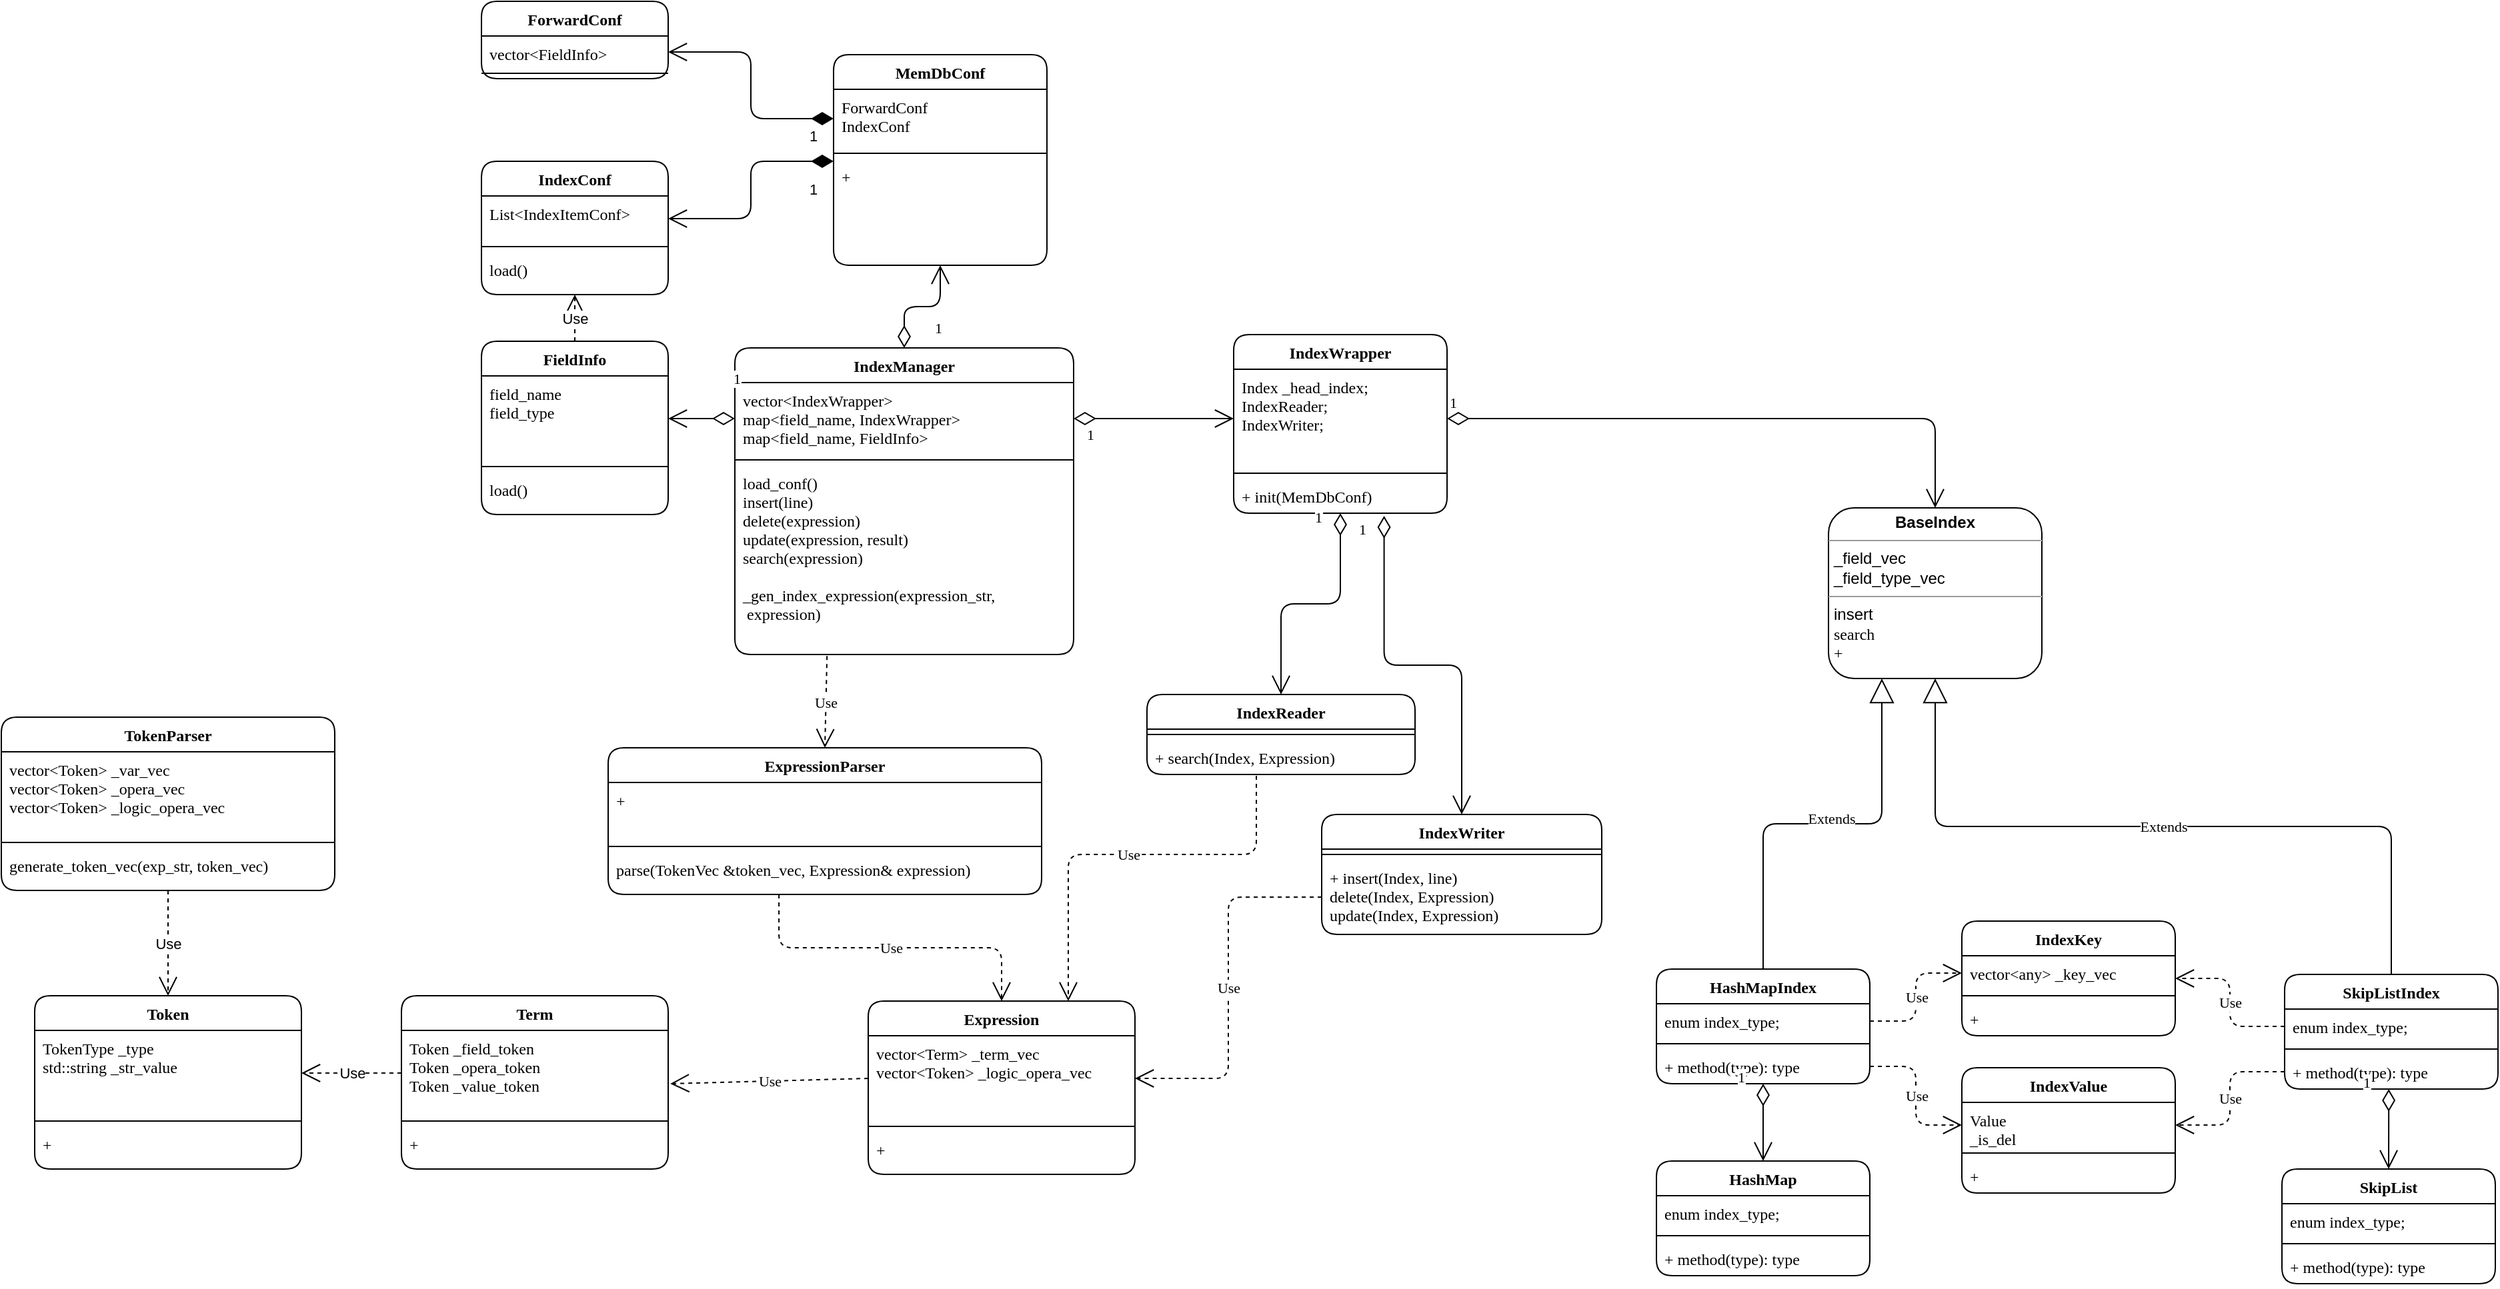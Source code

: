 <mxfile version="20.8.23" type="github">
  <diagram name="Page-1" id="c4acf3e9-155e-7222-9cf6-157b1a14988f">
    <mxGraphModel dx="2724" dy="2188" grid="1" gridSize="10" guides="1" tooltips="1" connect="1" arrows="1" fold="1" page="1" pageScale="1" pageWidth="850" pageHeight="1100" background="none" math="0" shadow="0">
      <root>
        <mxCell id="0" />
        <mxCell id="1" parent="0" />
        <mxCell id="qrAak1ryVlNVm7ZH4c8O-1" value="IndexManager" style="swimlane;fontStyle=1;align=center;verticalAlign=top;childLayout=stackLayout;horizontal=1;startSize=26;horizontalStack=0;resizeParent=1;resizeParentMax=0;resizeLast=0;collapsible=1;marginBottom=0;fontFamily=Comic Sans MS;rounded=1;" parent="1" vertex="1">
          <mxGeometry x="100" y="250" width="254" height="230" as="geometry" />
        </mxCell>
        <mxCell id="qrAak1ryVlNVm7ZH4c8O-2" value="vector&lt;IndexWrapper&gt;&#xa;map&lt;field_name, IndexWrapper&gt;&#xa;map&lt;field_name, FieldInfo&gt;" style="text;strokeColor=none;fillColor=none;align=left;verticalAlign=top;spacingLeft=4;spacingRight=4;overflow=hidden;rotatable=0;points=[[0,0.5],[1,0.5]];portConstraint=eastwest;fontFamily=Comic Sans MS;rounded=1;" parent="qrAak1ryVlNVm7ZH4c8O-1" vertex="1">
          <mxGeometry y="26" width="254" height="54" as="geometry" />
        </mxCell>
        <mxCell id="qrAak1ryVlNVm7ZH4c8O-3" value="" style="line;strokeWidth=1;fillColor=none;align=left;verticalAlign=middle;spacingTop=-1;spacingLeft=3;spacingRight=3;rotatable=0;labelPosition=right;points=[];portConstraint=eastwest;strokeColor=inherit;fontFamily=Comic Sans MS;rounded=1;" parent="qrAak1ryVlNVm7ZH4c8O-1" vertex="1">
          <mxGeometry y="80" width="254" height="8" as="geometry" />
        </mxCell>
        <mxCell id="qrAak1ryVlNVm7ZH4c8O-4" value="load_conf()&#xa;insert(line)&#xa;delete(expression)&#xa;update(expression, result)&#xa;search(expression)&#xa;&#xa;_gen_index_expression(expression_str, &#xa; expression)" style="text;strokeColor=none;fillColor=none;align=left;verticalAlign=top;spacingLeft=4;spacingRight=4;overflow=hidden;rotatable=0;points=[[0,0.5],[1,0.5]];portConstraint=eastwest;fontFamily=Comic Sans MS;rounded=1;" parent="qrAak1ryVlNVm7ZH4c8O-1" vertex="1">
          <mxGeometry y="88" width="254" height="142" as="geometry" />
        </mxCell>
        <mxCell id="qrAak1ryVlNVm7ZH4c8O-6" value="IndexWrapper" style="swimlane;fontStyle=1;align=center;verticalAlign=top;childLayout=stackLayout;horizontal=1;startSize=26;horizontalStack=0;resizeParent=1;resizeParentMax=0;resizeLast=0;collapsible=1;marginBottom=0;fontFamily=Comic Sans MS;rounded=1;" parent="1" vertex="1">
          <mxGeometry x="474" y="240" width="160" height="134" as="geometry">
            <mxRectangle x="470" y="120" width="70" height="30" as="alternateBounds" />
          </mxGeometry>
        </mxCell>
        <mxCell id="qrAak1ryVlNVm7ZH4c8O-7" value="Index _head_index;&#xa;IndexReader;&#xa;IndexWriter;" style="text;strokeColor=none;fillColor=none;align=left;verticalAlign=top;spacingLeft=4;spacingRight=4;overflow=hidden;rotatable=0;points=[[0,0.5],[1,0.5]];portConstraint=eastwest;fontFamily=Comic Sans MS;rounded=1;" parent="qrAak1ryVlNVm7ZH4c8O-6" vertex="1">
          <mxGeometry y="26" width="160" height="74" as="geometry" />
        </mxCell>
        <mxCell id="qrAak1ryVlNVm7ZH4c8O-8" value="" style="line;strokeWidth=1;fillColor=none;align=left;verticalAlign=middle;spacingTop=-1;spacingLeft=3;spacingRight=3;rotatable=0;labelPosition=right;points=[];portConstraint=eastwest;strokeColor=inherit;fontFamily=Comic Sans MS;rounded=1;" parent="qrAak1ryVlNVm7ZH4c8O-6" vertex="1">
          <mxGeometry y="100" width="160" height="8" as="geometry" />
        </mxCell>
        <mxCell id="qrAak1ryVlNVm7ZH4c8O-9" value="+ init(MemDbConf)" style="text;strokeColor=none;fillColor=none;align=left;verticalAlign=top;spacingLeft=4;spacingRight=4;overflow=hidden;rotatable=0;points=[[0,0.5],[1,0.5]];portConstraint=eastwest;fontFamily=Comic Sans MS;rounded=1;" parent="qrAak1ryVlNVm7ZH4c8O-6" vertex="1">
          <mxGeometry y="108" width="160" height="26" as="geometry" />
        </mxCell>
        <mxCell id="qrAak1ryVlNVm7ZH4c8O-10" value="1" style="endArrow=open;html=1;endSize=12;startArrow=diamondThin;startSize=14;startFill=0;edgeStyle=elbowEdgeStyle;align=left;verticalAlign=bottom;rounded=1;fontFamily=Comic Sans MS;exitX=0.5;exitY=0;exitDx=0;exitDy=0;elbow=vertical;" parent="1" source="qrAak1ryVlNVm7ZH4c8O-1" target="7CuqwactgT-sFkg9bI5Z-4" edge="1">
          <mxGeometry x="-0.867" y="-21" relative="1" as="geometry">
            <mxPoint x="260" y="230" as="sourcePoint" />
            <mxPoint x="240" y="191" as="targetPoint" />
            <mxPoint as="offset" />
          </mxGeometry>
        </mxCell>
        <mxCell id="qrAak1ryVlNVm7ZH4c8O-14" value="HashMapIndex" style="swimlane;fontStyle=1;align=center;verticalAlign=top;childLayout=stackLayout;horizontal=1;startSize=26;horizontalStack=0;resizeParent=1;resizeParentMax=0;resizeLast=0;collapsible=1;marginBottom=0;fontFamily=Comic Sans MS;rounded=1;" parent="1" vertex="1">
          <mxGeometry x="791" y="716" width="160" height="86" as="geometry" />
        </mxCell>
        <mxCell id="qrAak1ryVlNVm7ZH4c8O-15" value="enum index_type;" style="text;strokeColor=none;fillColor=none;align=left;verticalAlign=top;spacingLeft=4;spacingRight=4;overflow=hidden;rotatable=0;points=[[0,0.5],[1,0.5]];portConstraint=eastwest;fontFamily=Comic Sans MS;rounded=1;" parent="qrAak1ryVlNVm7ZH4c8O-14" vertex="1">
          <mxGeometry y="26" width="160" height="26" as="geometry" />
        </mxCell>
        <mxCell id="qrAak1ryVlNVm7ZH4c8O-16" value="" style="line;strokeWidth=1;fillColor=none;align=left;verticalAlign=middle;spacingTop=-1;spacingLeft=3;spacingRight=3;rotatable=0;labelPosition=right;points=[];portConstraint=eastwest;strokeColor=inherit;fontFamily=Comic Sans MS;rounded=1;" parent="qrAak1ryVlNVm7ZH4c8O-14" vertex="1">
          <mxGeometry y="52" width="160" height="8" as="geometry" />
        </mxCell>
        <mxCell id="qrAak1ryVlNVm7ZH4c8O-17" value="+ method(type): type" style="text;strokeColor=none;fillColor=none;align=left;verticalAlign=top;spacingLeft=4;spacingRight=4;overflow=hidden;rotatable=0;points=[[0,0.5],[1,0.5]];portConstraint=eastwest;fontFamily=Comic Sans MS;rounded=1;" parent="qrAak1ryVlNVm7ZH4c8O-14" vertex="1">
          <mxGeometry y="60" width="160" height="26" as="geometry" />
        </mxCell>
        <mxCell id="qrAak1ryVlNVm7ZH4c8O-18" value="SkipListIndex" style="swimlane;fontStyle=1;align=center;verticalAlign=top;childLayout=stackLayout;horizontal=1;startSize=26;horizontalStack=0;resizeParent=1;resizeParentMax=0;resizeLast=0;collapsible=1;marginBottom=0;fontFamily=Comic Sans MS;rounded=1;" parent="1" vertex="1">
          <mxGeometry x="1262" y="720" width="160" height="86" as="geometry" />
        </mxCell>
        <mxCell id="qrAak1ryVlNVm7ZH4c8O-19" value="enum index_type;" style="text;strokeColor=none;fillColor=none;align=left;verticalAlign=top;spacingLeft=4;spacingRight=4;overflow=hidden;rotatable=0;points=[[0,0.5],[1,0.5]];portConstraint=eastwest;fontFamily=Comic Sans MS;rounded=1;" parent="qrAak1ryVlNVm7ZH4c8O-18" vertex="1">
          <mxGeometry y="26" width="160" height="26" as="geometry" />
        </mxCell>
        <mxCell id="qrAak1ryVlNVm7ZH4c8O-20" value="" style="line;strokeWidth=1;fillColor=none;align=left;verticalAlign=middle;spacingTop=-1;spacingLeft=3;spacingRight=3;rotatable=0;labelPosition=right;points=[];portConstraint=eastwest;strokeColor=inherit;fontFamily=Comic Sans MS;rounded=1;" parent="qrAak1ryVlNVm7ZH4c8O-18" vertex="1">
          <mxGeometry y="52" width="160" height="8" as="geometry" />
        </mxCell>
        <mxCell id="qrAak1ryVlNVm7ZH4c8O-21" value="+ method(type): type" style="text;strokeColor=none;fillColor=none;align=left;verticalAlign=top;spacingLeft=4;spacingRight=4;overflow=hidden;rotatable=0;points=[[0,0.5],[1,0.5]];portConstraint=eastwest;fontFamily=Comic Sans MS;rounded=1;" parent="qrAak1ryVlNVm7ZH4c8O-18" vertex="1">
          <mxGeometry y="60" width="160" height="26" as="geometry" />
        </mxCell>
        <mxCell id="qrAak1ryVlNVm7ZH4c8O-22" value="Extends" style="endArrow=block;endSize=16;endFill=0;html=1;rounded=1;fontFamily=Comic Sans MS;exitX=0.5;exitY=0;exitDx=0;exitDy=0;strokeColor=default;entryX=0.25;entryY=1;entryDx=0;entryDy=0;edgeStyle=elbowEdgeStyle;elbow=vertical;" parent="1" source="qrAak1ryVlNVm7ZH4c8O-14" target="qrAak1ryVlNVm7ZH4c8O-30" edge="1">
          <mxGeometry x="0.04" y="4" width="160" relative="1" as="geometry">
            <mxPoint x="881" y="714" as="sourcePoint" />
            <mxPoint x="913.54" y="608" as="targetPoint" />
            <mxPoint as="offset" />
          </mxGeometry>
        </mxCell>
        <mxCell id="qrAak1ryVlNVm7ZH4c8O-23" value="Extends" style="endArrow=block;endSize=16;endFill=0;html=1;rounded=1;fontFamily=Comic Sans MS;exitX=0.5;exitY=0;exitDx=0;exitDy=0;edgeStyle=elbowEdgeStyle;elbow=vertical;" parent="1" source="qrAak1ryVlNVm7ZH4c8O-18" target="qrAak1ryVlNVm7ZH4c8O-30" edge="1">
          <mxGeometry width="160" relative="1" as="geometry">
            <mxPoint x="781" y="724" as="sourcePoint" />
            <mxPoint x="951" y="624" as="targetPoint" />
          </mxGeometry>
        </mxCell>
        <mxCell id="qrAak1ryVlNVm7ZH4c8O-30" value="&lt;p style=&quot;margin:0px;margin-top:4px;text-align:center;&quot;&gt;&lt;b&gt;BaseIndex&lt;/b&gt;&lt;/p&gt;&lt;hr size=&quot;1&quot;&gt;&lt;p style=&quot;margin:0px;margin-left:4px;&quot;&gt;_field_vec&lt;/p&gt;&lt;p style=&quot;margin:0px;margin-left:4px;&quot;&gt;_field_type_vec&lt;/p&gt;&lt;hr size=&quot;1&quot;&gt;&lt;p style=&quot;margin:0px;margin-left:4px;&quot;&gt;insert&lt;br style=&quot;border-color: var(--border-color); padding: 0px; margin: 0px; font-family: &amp;quot;Comic Sans MS&amp;quot;;&quot;&gt;&lt;font face=&quot;Comic Sans MS&quot;&gt;search&lt;/font&gt;&lt;/p&gt;&lt;p style=&quot;margin:0px;margin-left:4px;&quot;&gt;&lt;font face=&quot;Comic Sans MS&quot;&gt;+&lt;/font&gt;&lt;/p&gt;" style="verticalAlign=top;align=left;overflow=fill;fontSize=12;fontFamily=Helvetica;html=1;rounded=1;" parent="1" vertex="1">
          <mxGeometry x="920" y="370" width="160" height="128" as="geometry" />
        </mxCell>
        <mxCell id="qrAak1ryVlNVm7ZH4c8O-32" value="1" style="endArrow=open;html=1;endSize=12;startArrow=diamondThin;startSize=14;startFill=0;edgeStyle=orthogonalEdgeStyle;align=left;verticalAlign=bottom;rounded=1;strokeColor=default;fontFamily=Comic Sans MS;entryX=0.5;entryY=0;entryDx=0;entryDy=0;exitX=1;exitY=0.5;exitDx=0;exitDy=0;" parent="1" source="qrAak1ryVlNVm7ZH4c8O-7" target="qrAak1ryVlNVm7ZH4c8O-30" edge="1">
          <mxGeometry x="-1" y="3" relative="1" as="geometry">
            <mxPoint x="564" y="380" as="sourcePoint" />
            <mxPoint x="876" y="303" as="targetPoint" />
          </mxGeometry>
        </mxCell>
        <mxCell id="qrAak1ryVlNVm7ZH4c8O-37" value="Use" style="endArrow=open;endSize=12;dashed=1;html=1;rounded=1;strokeColor=default;fontFamily=Comic Sans MS;exitX=0.272;exitY=1.008;exitDx=0;exitDy=0;exitPerimeter=0;entryX=0.5;entryY=0;entryDx=0;entryDy=0;" parent="1" source="qrAak1ryVlNVm7ZH4c8O-4" target="7CuqwactgT-sFkg9bI5Z-38" edge="1">
          <mxGeometry width="160" relative="1" as="geometry">
            <mxPoint x="254" y="400" as="sourcePoint" />
            <mxPoint x="252" y="499" as="targetPoint" />
          </mxGeometry>
        </mxCell>
        <mxCell id="qrAak1ryVlNVm7ZH4c8O-40" value="Use" style="endArrow=open;endSize=12;dashed=1;html=1;rounded=1;strokeColor=default;fontFamily=Comic Sans MS;entryX=0.5;entryY=0;entryDx=0;entryDy=0;edgeStyle=elbowEdgeStyle;exitX=0.394;exitY=1;exitDx=0;exitDy=0;exitPerimeter=0;elbow=vertical;" parent="1" source="7CuqwactgT-sFkg9bI5Z-41" target="2lpuwBWSwxphZOeOkGQh-22" edge="1">
          <mxGeometry width="160" relative="1" as="geometry">
            <mxPoint x="127" y="660" as="sourcePoint" />
            <mxPoint x="270" y="788" as="targetPoint" />
            <mxPoint as="offset" />
          </mxGeometry>
        </mxCell>
        <mxCell id="qrAak1ryVlNVm7ZH4c8O-41" value="IndexReader" style="swimlane;fontStyle=1;align=center;verticalAlign=top;childLayout=stackLayout;horizontal=1;startSize=26;horizontalStack=0;resizeParent=1;resizeParentMax=0;resizeLast=0;collapsible=1;marginBottom=0;fontFamily=Comic Sans MS;rounded=1;" parent="1" vertex="1">
          <mxGeometry x="409" y="510" width="201" height="60" as="geometry">
            <mxRectangle x="470" y="120" width="70" height="30" as="alternateBounds" />
          </mxGeometry>
        </mxCell>
        <mxCell id="qrAak1ryVlNVm7ZH4c8O-43" value="" style="line;strokeWidth=1;fillColor=none;align=left;verticalAlign=middle;spacingTop=-1;spacingLeft=3;spacingRight=3;rotatable=0;labelPosition=right;points=[];portConstraint=eastwest;strokeColor=inherit;fontFamily=Comic Sans MS;rounded=1;" parent="qrAak1ryVlNVm7ZH4c8O-41" vertex="1">
          <mxGeometry y="26" width="201" height="8" as="geometry" />
        </mxCell>
        <mxCell id="qrAak1ryVlNVm7ZH4c8O-44" value="+ search(Index, Expression)" style="text;strokeColor=none;fillColor=none;align=left;verticalAlign=top;spacingLeft=4;spacingRight=4;overflow=hidden;rotatable=0;points=[[0,0.5],[1,0.5]];portConstraint=eastwest;fontFamily=Comic Sans MS;rounded=1;" parent="qrAak1ryVlNVm7ZH4c8O-41" vertex="1">
          <mxGeometry y="34" width="201" height="26" as="geometry" />
        </mxCell>
        <mxCell id="qrAak1ryVlNVm7ZH4c8O-45" value="Use" style="endArrow=open;endSize=12;dashed=1;html=1;rounded=1;strokeColor=default;fontFamily=Comic Sans MS;exitX=0.408;exitY=1.038;exitDx=0;exitDy=0;entryX=0.75;entryY=0;entryDx=0;entryDy=0;edgeStyle=elbowEdgeStyle;elbow=vertical;exitPerimeter=0;" parent="1" source="qrAak1ryVlNVm7ZH4c8O-44" target="2lpuwBWSwxphZOeOkGQh-22" edge="1">
          <mxGeometry width="160" relative="1" as="geometry">
            <mxPoint x="260" y="504" as="sourcePoint" />
            <mxPoint x="355" y="730" as="targetPoint" />
            <Array as="points">
              <mxPoint x="380" y="630" />
            </Array>
          </mxGeometry>
        </mxCell>
        <mxCell id="qrAak1ryVlNVm7ZH4c8O-46" value="IndexWriter" style="swimlane;fontStyle=1;align=center;verticalAlign=top;childLayout=stackLayout;horizontal=1;startSize=26;horizontalStack=0;resizeParent=1;resizeParentMax=0;resizeLast=0;collapsible=1;marginBottom=0;fontFamily=Comic Sans MS;rounded=1;" parent="1" vertex="1">
          <mxGeometry x="540" y="600" width="210" height="90" as="geometry">
            <mxRectangle x="470" y="120" width="70" height="30" as="alternateBounds" />
          </mxGeometry>
        </mxCell>
        <mxCell id="qrAak1ryVlNVm7ZH4c8O-47" value="" style="line;strokeWidth=1;fillColor=none;align=left;verticalAlign=middle;spacingTop=-1;spacingLeft=3;spacingRight=3;rotatable=0;labelPosition=right;points=[];portConstraint=eastwest;strokeColor=inherit;fontFamily=Comic Sans MS;rounded=1;" parent="qrAak1ryVlNVm7ZH4c8O-46" vertex="1">
          <mxGeometry y="26" width="210" height="8" as="geometry" />
        </mxCell>
        <mxCell id="qrAak1ryVlNVm7ZH4c8O-48" value="+ insert(Index, line)&#xa;delete(Index, Expression)&#xa;update(Index, Expression)" style="text;strokeColor=none;fillColor=none;align=left;verticalAlign=top;spacingLeft=4;spacingRight=4;overflow=hidden;rotatable=0;points=[[0,0.5],[1,0.5]];portConstraint=eastwest;fontFamily=Comic Sans MS;rounded=1;" parent="qrAak1ryVlNVm7ZH4c8O-46" vertex="1">
          <mxGeometry y="34" width="210" height="56" as="geometry" />
        </mxCell>
        <mxCell id="qrAak1ryVlNVm7ZH4c8O-49" value="Use" style="endArrow=open;endSize=12;dashed=1;html=1;rounded=1;strokeColor=default;fontFamily=Comic Sans MS;exitX=0;exitY=0.5;exitDx=0;exitDy=0;edgeStyle=elbowEdgeStyle;" parent="1" source="qrAak1ryVlNVm7ZH4c8O-48" target="2lpuwBWSwxphZOeOkGQh-23" edge="1">
          <mxGeometry width="160" relative="1" as="geometry">
            <mxPoint x="434" y="567" as="sourcePoint" />
            <mxPoint x="437.96" y="824.032" as="targetPoint" />
          </mxGeometry>
        </mxCell>
        <mxCell id="qrAak1ryVlNVm7ZH4c8O-50" value="1" style="endArrow=open;html=1;endSize=12;startArrow=diamondThin;startSize=14;startFill=0;edgeStyle=elbowEdgeStyle;align=left;verticalAlign=bottom;rounded=1;entryX=0.5;entryY=0;entryDx=0;entryDy=0;fontFamily=Comic Sans MS;jumpSize=6;elbow=vertical;" parent="1" source="qrAak1ryVlNVm7ZH4c8O-9" target="qrAak1ryVlNVm7ZH4c8O-41" edge="1">
          <mxGeometry x="-0.867" y="-21" relative="1" as="geometry">
            <mxPoint x="524" y="370" as="sourcePoint" />
            <mxPoint x="494" y="313" as="targetPoint" />
            <mxPoint as="offset" />
          </mxGeometry>
        </mxCell>
        <mxCell id="qrAak1ryVlNVm7ZH4c8O-51" value="1" style="endArrow=open;html=1;endSize=12;startArrow=diamondThin;startSize=14;startFill=0;edgeStyle=elbowEdgeStyle;align=left;verticalAlign=bottom;rounded=1;entryX=0.5;entryY=0;entryDx=0;entryDy=0;fontFamily=Comic Sans MS;jumpSize=6;elbow=vertical;exitX=0.705;exitY=1.077;exitDx=0;exitDy=0;exitPerimeter=0;" parent="1" source="qrAak1ryVlNVm7ZH4c8O-9" target="qrAak1ryVlNVm7ZH4c8O-46" edge="1">
          <mxGeometry x="-0.867" y="-21" relative="1" as="geometry">
            <mxPoint x="564" y="380" as="sourcePoint" />
            <mxPoint x="534" y="527" as="targetPoint" />
            <mxPoint as="offset" />
          </mxGeometry>
        </mxCell>
        <mxCell id="7CuqwactgT-sFkg9bI5Z-1" value="MemDbConf" style="swimlane;fontStyle=1;align=center;verticalAlign=top;childLayout=stackLayout;horizontal=1;startSize=26;horizontalStack=0;resizeParent=1;resizeParentMax=0;resizeLast=0;collapsible=1;marginBottom=0;fontFamily=Comic Sans MS;rounded=1;" parent="1" vertex="1">
          <mxGeometry x="174" y="30" width="160" height="158" as="geometry" />
        </mxCell>
        <mxCell id="7CuqwactgT-sFkg9bI5Z-2" value="ForwardConf&#xa;IndexConf" style="text;strokeColor=none;fillColor=none;align=left;verticalAlign=top;spacingLeft=4;spacingRight=4;overflow=hidden;rotatable=0;points=[[0,0.5],[1,0.5]];portConstraint=eastwest;fontFamily=Comic Sans MS;rounded=1;" parent="7CuqwactgT-sFkg9bI5Z-1" vertex="1">
          <mxGeometry y="26" width="160" height="44" as="geometry" />
        </mxCell>
        <mxCell id="7CuqwactgT-sFkg9bI5Z-3" value="" style="line;strokeWidth=1;fillColor=none;align=left;verticalAlign=middle;spacingTop=-1;spacingLeft=3;spacingRight=3;rotatable=0;labelPosition=right;points=[];portConstraint=eastwest;strokeColor=inherit;fontFamily=Comic Sans MS;rounded=1;" parent="7CuqwactgT-sFkg9bI5Z-1" vertex="1">
          <mxGeometry y="70" width="160" height="8" as="geometry" />
        </mxCell>
        <mxCell id="7CuqwactgT-sFkg9bI5Z-4" value="+" style="text;strokeColor=none;fillColor=none;align=left;verticalAlign=top;spacingLeft=4;spacingRight=4;overflow=hidden;rotatable=0;points=[[0,0.5],[1,0.5]];portConstraint=eastwest;fontFamily=Comic Sans MS;rounded=1;" parent="7CuqwactgT-sFkg9bI5Z-1" vertex="1">
          <mxGeometry y="78" width="160" height="80" as="geometry" />
        </mxCell>
        <mxCell id="7CuqwactgT-sFkg9bI5Z-5" value="ForwardConf" style="swimlane;fontStyle=1;align=center;verticalAlign=top;childLayout=stackLayout;horizontal=1;startSize=26;horizontalStack=0;resizeParent=1;resizeParentMax=0;resizeLast=0;collapsible=1;marginBottom=0;fontFamily=Comic Sans MS;rounded=1;" parent="1" vertex="1">
          <mxGeometry x="-90" y="-10" width="140" height="58" as="geometry" />
        </mxCell>
        <mxCell id="7CuqwactgT-sFkg9bI5Z-6" value="vector&lt;FieldInfo&gt;" style="text;strokeColor=none;fillColor=none;align=left;verticalAlign=top;spacingLeft=4;spacingRight=4;overflow=hidden;rotatable=0;points=[[0,0.5],[1,0.5]];portConstraint=eastwest;fontFamily=Comic Sans MS;rounded=1;" parent="7CuqwactgT-sFkg9bI5Z-5" vertex="1">
          <mxGeometry y="26" width="140" height="24" as="geometry" />
        </mxCell>
        <mxCell id="7CuqwactgT-sFkg9bI5Z-7" value="" style="line;strokeWidth=1;fillColor=none;align=left;verticalAlign=middle;spacingTop=-1;spacingLeft=3;spacingRight=3;rotatable=0;labelPosition=right;points=[];portConstraint=eastwest;strokeColor=inherit;fontFamily=Comic Sans MS;rounded=1;" parent="7CuqwactgT-sFkg9bI5Z-5" vertex="1">
          <mxGeometry y="50" width="140" height="8" as="geometry" />
        </mxCell>
        <mxCell id="7CuqwactgT-sFkg9bI5Z-21" value="IndexConf" style="swimlane;fontStyle=1;align=center;verticalAlign=top;childLayout=stackLayout;horizontal=1;startSize=26;horizontalStack=0;resizeParent=1;resizeParentMax=0;resizeLast=0;collapsible=1;marginBottom=0;fontFamily=Comic Sans MS;rounded=1;" parent="1" vertex="1">
          <mxGeometry x="-90" y="110" width="140" height="100" as="geometry" />
        </mxCell>
        <mxCell id="7CuqwactgT-sFkg9bI5Z-22" value="List&lt;IndexItemConf&gt;" style="text;strokeColor=none;fillColor=none;align=left;verticalAlign=top;spacingLeft=4;spacingRight=4;overflow=hidden;rotatable=0;points=[[0,0.5],[1,0.5]];portConstraint=eastwest;fontFamily=Comic Sans MS;rounded=1;" parent="7CuqwactgT-sFkg9bI5Z-21" vertex="1">
          <mxGeometry y="26" width="140" height="34" as="geometry" />
        </mxCell>
        <mxCell id="7CuqwactgT-sFkg9bI5Z-23" value="" style="line;strokeWidth=1;fillColor=none;align=left;verticalAlign=middle;spacingTop=-1;spacingLeft=3;spacingRight=3;rotatable=0;labelPosition=right;points=[];portConstraint=eastwest;strokeColor=inherit;fontFamily=Comic Sans MS;rounded=1;" parent="7CuqwactgT-sFkg9bI5Z-21" vertex="1">
          <mxGeometry y="60" width="140" height="8" as="geometry" />
        </mxCell>
        <mxCell id="7CuqwactgT-sFkg9bI5Z-24" value="load()" style="text;strokeColor=none;fillColor=none;align=left;verticalAlign=top;spacingLeft=4;spacingRight=4;overflow=hidden;rotatable=0;points=[[0,0.5],[1,0.5]];portConstraint=eastwest;fontFamily=Comic Sans MS;rounded=1;" parent="7CuqwactgT-sFkg9bI5Z-21" vertex="1">
          <mxGeometry y="68" width="140" height="32" as="geometry" />
        </mxCell>
        <mxCell id="7CuqwactgT-sFkg9bI5Z-31" value="1" style="endArrow=open;html=1;endSize=12;startArrow=diamondThin;startSize=14;startFill=1;edgeStyle=orthogonalEdgeStyle;align=left;verticalAlign=bottom;rounded=1;exitX=0;exitY=0.5;exitDx=0;exitDy=0;entryX=1;entryY=0.5;entryDx=0;entryDy=0;" parent="1" source="7CuqwactgT-sFkg9bI5Z-2" target="7CuqwactgT-sFkg9bI5Z-6" edge="1">
          <mxGeometry x="-0.765" y="22" relative="1" as="geometry">
            <mxPoint x="-40" y="340" as="sourcePoint" />
            <mxPoint x="120" y="340" as="targetPoint" />
            <mxPoint as="offset" />
          </mxGeometry>
        </mxCell>
        <mxCell id="7CuqwactgT-sFkg9bI5Z-32" value="1" style="endArrow=open;html=1;endSize=12;startArrow=diamondThin;startSize=14;startFill=1;edgeStyle=orthogonalEdgeStyle;align=left;verticalAlign=bottom;rounded=1;exitX=0;exitY=0.025;exitDx=0;exitDy=0;entryX=1;entryY=0.5;entryDx=0;entryDy=0;exitPerimeter=0;" parent="1" source="7CuqwactgT-sFkg9bI5Z-4" target="7CuqwactgT-sFkg9bI5Z-22" edge="1">
          <mxGeometry x="-0.755" y="30" relative="1" as="geometry">
            <mxPoint x="180" y="88" as="sourcePoint" />
            <mxPoint x="60" y="68" as="targetPoint" />
            <mxPoint as="offset" />
          </mxGeometry>
        </mxCell>
        <mxCell id="7CuqwactgT-sFkg9bI5Z-33" value="1" style="endArrow=open;html=1;endSize=12;startArrow=diamondThin;startSize=14;startFill=0;edgeStyle=orthogonalEdgeStyle;align=left;verticalAlign=bottom;rounded=1;entryX=0;entryY=0.5;entryDx=0;entryDy=0;fontFamily=Comic Sans MS;" parent="1" source="qrAak1ryVlNVm7ZH4c8O-2" target="qrAak1ryVlNVm7ZH4c8O-7" edge="1">
          <mxGeometry x="-0.867" y="-21" relative="1" as="geometry">
            <mxPoint x="344" y="313" as="sourcePoint" />
            <mxPoint x="484" y="313" as="targetPoint" />
            <mxPoint as="offset" />
          </mxGeometry>
        </mxCell>
        <mxCell id="7CuqwactgT-sFkg9bI5Z-34" value="FieldInfo" style="swimlane;fontStyle=1;align=center;verticalAlign=top;childLayout=stackLayout;horizontal=1;startSize=26;horizontalStack=0;resizeParent=1;resizeParentMax=0;resizeLast=0;collapsible=1;marginBottom=0;fontFamily=Comic Sans MS;rounded=1;" parent="1" vertex="1">
          <mxGeometry x="-90" y="245" width="140" height="130" as="geometry" />
        </mxCell>
        <mxCell id="7CuqwactgT-sFkg9bI5Z-35" value="field_name&#xa;field_type" style="text;strokeColor=none;fillColor=none;align=left;verticalAlign=top;spacingLeft=4;spacingRight=4;overflow=hidden;rotatable=0;points=[[0,0.5],[1,0.5]];portConstraint=eastwest;fontFamily=Comic Sans MS;rounded=1;" parent="7CuqwactgT-sFkg9bI5Z-34" vertex="1">
          <mxGeometry y="26" width="140" height="64" as="geometry" />
        </mxCell>
        <mxCell id="7CuqwactgT-sFkg9bI5Z-36" value="" style="line;strokeWidth=1;fillColor=none;align=left;verticalAlign=middle;spacingTop=-1;spacingLeft=3;spacingRight=3;rotatable=0;labelPosition=right;points=[];portConstraint=eastwest;strokeColor=inherit;fontFamily=Comic Sans MS;rounded=1;" parent="7CuqwactgT-sFkg9bI5Z-34" vertex="1">
          <mxGeometry y="90" width="140" height="8" as="geometry" />
        </mxCell>
        <mxCell id="7CuqwactgT-sFkg9bI5Z-37" value="load()" style="text;strokeColor=none;fillColor=none;align=left;verticalAlign=top;spacingLeft=4;spacingRight=4;overflow=hidden;rotatable=0;points=[[0,0.5],[1,0.5]];portConstraint=eastwest;fontFamily=Comic Sans MS;rounded=1;" parent="7CuqwactgT-sFkg9bI5Z-34" vertex="1">
          <mxGeometry y="98" width="140" height="32" as="geometry" />
        </mxCell>
        <mxCell id="7CuqwactgT-sFkg9bI5Z-38" value="ExpressionParser" style="swimlane;fontStyle=1;align=center;verticalAlign=top;childLayout=stackLayout;horizontal=1;startSize=26;horizontalStack=0;resizeParent=1;resizeParentMax=0;resizeLast=0;collapsible=1;marginBottom=0;fontFamily=Comic Sans MS;rounded=1;" parent="1" vertex="1">
          <mxGeometry x="5" y="550" width="325" height="110" as="geometry" />
        </mxCell>
        <mxCell id="7CuqwactgT-sFkg9bI5Z-39" value="+" style="text;strokeColor=none;fillColor=none;align=left;verticalAlign=top;spacingLeft=4;spacingRight=4;overflow=hidden;rotatable=0;points=[[0,0.5],[1,0.5]];portConstraint=eastwest;fontFamily=Comic Sans MS;rounded=1;" parent="7CuqwactgT-sFkg9bI5Z-38" vertex="1">
          <mxGeometry y="26" width="325" height="44" as="geometry" />
        </mxCell>
        <mxCell id="7CuqwactgT-sFkg9bI5Z-40" value="" style="line;strokeWidth=1;fillColor=none;align=left;verticalAlign=middle;spacingTop=-1;spacingLeft=3;spacingRight=3;rotatable=0;labelPosition=right;points=[];portConstraint=eastwest;strokeColor=inherit;fontFamily=Comic Sans MS;rounded=1;" parent="7CuqwactgT-sFkg9bI5Z-38" vertex="1">
          <mxGeometry y="70" width="325" height="8" as="geometry" />
        </mxCell>
        <mxCell id="7CuqwactgT-sFkg9bI5Z-41" value="parse(TokenVec &amp;token_vec, Expression&amp; expression)" style="text;strokeColor=none;fillColor=none;align=left;verticalAlign=top;spacingLeft=4;spacingRight=4;overflow=hidden;rotatable=0;points=[[0,0.5],[1,0.5]];portConstraint=eastwest;fontFamily=Comic Sans MS;rounded=1;" parent="7CuqwactgT-sFkg9bI5Z-38" vertex="1">
          <mxGeometry y="78" width="325" height="32" as="geometry" />
        </mxCell>
        <mxCell id="7CuqwactgT-sFkg9bI5Z-47" value="1" style="endArrow=open;html=1;endSize=12;startArrow=diamondThin;startSize=14;startFill=0;edgeStyle=elbowEdgeStyle;align=left;verticalAlign=bottom;rounded=1;fontFamily=Comic Sans MS;entryX=1;entryY=0.5;entryDx=0;entryDy=0;" parent="1" source="qrAak1ryVlNVm7ZH4c8O-2" target="7CuqwactgT-sFkg9bI5Z-35" edge="1">
          <mxGeometry x="-0.867" y="-21" relative="1" as="geometry">
            <mxPoint x="80" y="340" as="sourcePoint" />
            <mxPoint x="30" y="286" as="targetPoint" />
            <mxPoint as="offset" />
          </mxGeometry>
        </mxCell>
        <mxCell id="7CuqwactgT-sFkg9bI5Z-50" value="Use" style="endArrow=open;endSize=12;dashed=1;html=1;rounded=1;exitX=0.5;exitY=0;exitDx=0;exitDy=0;entryX=0.5;entryY=1;entryDx=0;entryDy=0;entryPerimeter=0;" parent="1" source="7CuqwactgT-sFkg9bI5Z-34" target="7CuqwactgT-sFkg9bI5Z-24" edge="1">
          <mxGeometry width="160" relative="1" as="geometry">
            <mxPoint x="-260" y="470" as="sourcePoint" />
            <mxPoint x="-100" y="470" as="targetPoint" />
          </mxGeometry>
        </mxCell>
        <mxCell id="2lpuwBWSwxphZOeOkGQh-1" value="HashMap" style="swimlane;fontStyle=1;align=center;verticalAlign=top;childLayout=stackLayout;horizontal=1;startSize=26;horizontalStack=0;resizeParent=1;resizeParentMax=0;resizeLast=0;collapsible=1;marginBottom=0;fontFamily=Comic Sans MS;rounded=1;" vertex="1" parent="1">
          <mxGeometry x="791" y="860" width="160" height="86" as="geometry" />
        </mxCell>
        <mxCell id="2lpuwBWSwxphZOeOkGQh-2" value="enum index_type;" style="text;strokeColor=none;fillColor=none;align=left;verticalAlign=top;spacingLeft=4;spacingRight=4;overflow=hidden;rotatable=0;points=[[0,0.5],[1,0.5]];portConstraint=eastwest;fontFamily=Comic Sans MS;rounded=1;" vertex="1" parent="2lpuwBWSwxphZOeOkGQh-1">
          <mxGeometry y="26" width="160" height="26" as="geometry" />
        </mxCell>
        <mxCell id="2lpuwBWSwxphZOeOkGQh-3" value="" style="line;strokeWidth=1;fillColor=none;align=left;verticalAlign=middle;spacingTop=-1;spacingLeft=3;spacingRight=3;rotatable=0;labelPosition=right;points=[];portConstraint=eastwest;strokeColor=inherit;fontFamily=Comic Sans MS;rounded=1;" vertex="1" parent="2lpuwBWSwxphZOeOkGQh-1">
          <mxGeometry y="52" width="160" height="8" as="geometry" />
        </mxCell>
        <mxCell id="2lpuwBWSwxphZOeOkGQh-4" value="+ method(type): type" style="text;strokeColor=none;fillColor=none;align=left;verticalAlign=top;spacingLeft=4;spacingRight=4;overflow=hidden;rotatable=0;points=[[0,0.5],[1,0.5]];portConstraint=eastwest;fontFamily=Comic Sans MS;rounded=1;" vertex="1" parent="2lpuwBWSwxphZOeOkGQh-1">
          <mxGeometry y="60" width="160" height="26" as="geometry" />
        </mxCell>
        <mxCell id="2lpuwBWSwxphZOeOkGQh-5" value="SkipList" style="swimlane;fontStyle=1;align=center;verticalAlign=top;childLayout=stackLayout;horizontal=1;startSize=26;horizontalStack=0;resizeParent=1;resizeParentMax=0;resizeLast=0;collapsible=1;marginBottom=0;fontFamily=Comic Sans MS;rounded=1;" vertex="1" parent="1">
          <mxGeometry x="1260" y="866" width="160" height="86" as="geometry" />
        </mxCell>
        <mxCell id="2lpuwBWSwxphZOeOkGQh-6" value="enum index_type;" style="text;strokeColor=none;fillColor=none;align=left;verticalAlign=top;spacingLeft=4;spacingRight=4;overflow=hidden;rotatable=0;points=[[0,0.5],[1,0.5]];portConstraint=eastwest;fontFamily=Comic Sans MS;rounded=1;" vertex="1" parent="2lpuwBWSwxphZOeOkGQh-5">
          <mxGeometry y="26" width="160" height="26" as="geometry" />
        </mxCell>
        <mxCell id="2lpuwBWSwxphZOeOkGQh-7" value="" style="line;strokeWidth=1;fillColor=none;align=left;verticalAlign=middle;spacingTop=-1;spacingLeft=3;spacingRight=3;rotatable=0;labelPosition=right;points=[];portConstraint=eastwest;strokeColor=inherit;fontFamily=Comic Sans MS;rounded=1;" vertex="1" parent="2lpuwBWSwxphZOeOkGQh-5">
          <mxGeometry y="52" width="160" height="8" as="geometry" />
        </mxCell>
        <mxCell id="2lpuwBWSwxphZOeOkGQh-8" value="+ method(type): type" style="text;strokeColor=none;fillColor=none;align=left;verticalAlign=top;spacingLeft=4;spacingRight=4;overflow=hidden;rotatable=0;points=[[0,0.5],[1,0.5]];portConstraint=eastwest;fontFamily=Comic Sans MS;rounded=1;" vertex="1" parent="2lpuwBWSwxphZOeOkGQh-5">
          <mxGeometry y="60" width="160" height="26" as="geometry" />
        </mxCell>
        <mxCell id="2lpuwBWSwxphZOeOkGQh-9" value="1" style="endArrow=open;html=1;endSize=12;startArrow=diamondThin;startSize=14;startFill=0;edgeStyle=elbowEdgeStyle;align=left;verticalAlign=bottom;rounded=1;fontFamily=Comic Sans MS;jumpSize=6;elbow=vertical;" edge="1" parent="1" source="qrAak1ryVlNVm7ZH4c8O-17">
          <mxGeometry x="-0.867" y="-21" relative="1" as="geometry">
            <mxPoint x="750" y="860" as="sourcePoint" />
            <mxPoint x="871" y="860" as="targetPoint" />
            <mxPoint as="offset" />
          </mxGeometry>
        </mxCell>
        <mxCell id="2lpuwBWSwxphZOeOkGQh-10" value="1" style="endArrow=open;html=1;endSize=12;startArrow=diamondThin;startSize=14;startFill=0;edgeStyle=elbowEdgeStyle;align=left;verticalAlign=bottom;rounded=1;fontFamily=Comic Sans MS;jumpSize=6;elbow=vertical;exitX=0.488;exitY=1;exitDx=0;exitDy=0;exitPerimeter=0;entryX=0.5;entryY=0;entryDx=0;entryDy=0;" edge="1" parent="1" source="qrAak1ryVlNVm7ZH4c8O-21" target="2lpuwBWSwxphZOeOkGQh-5">
          <mxGeometry x="-0.867" y="-21" relative="1" as="geometry">
            <mxPoint x="1152" y="816" as="sourcePoint" />
            <mxPoint x="1152" y="876" as="targetPoint" />
            <mxPoint as="offset" />
          </mxGeometry>
        </mxCell>
        <mxCell id="2lpuwBWSwxphZOeOkGQh-22" value="Expression" style="swimlane;fontStyle=1;align=center;verticalAlign=top;childLayout=stackLayout;horizontal=1;startSize=26;horizontalStack=0;resizeParent=1;resizeParentMax=0;resizeLast=0;collapsible=1;marginBottom=0;fontFamily=Comic Sans MS;rounded=1;" vertex="1" parent="1">
          <mxGeometry x="200" y="740" width="200" height="130" as="geometry" />
        </mxCell>
        <mxCell id="2lpuwBWSwxphZOeOkGQh-23" value="vector&lt;Term&gt; _term_vec&#xa;vector&lt;Token&gt; _logic_opera_vec" style="text;strokeColor=none;fillColor=none;align=left;verticalAlign=top;spacingLeft=4;spacingRight=4;overflow=hidden;rotatable=0;points=[[0,0.5],[1,0.5]];portConstraint=eastwest;fontFamily=Comic Sans MS;rounded=1;" vertex="1" parent="2lpuwBWSwxphZOeOkGQh-22">
          <mxGeometry y="26" width="200" height="64" as="geometry" />
        </mxCell>
        <mxCell id="2lpuwBWSwxphZOeOkGQh-24" value="" style="line;strokeWidth=1;fillColor=none;align=left;verticalAlign=middle;spacingTop=-1;spacingLeft=3;spacingRight=3;rotatable=0;labelPosition=right;points=[];portConstraint=eastwest;strokeColor=inherit;fontFamily=Comic Sans MS;rounded=1;" vertex="1" parent="2lpuwBWSwxphZOeOkGQh-22">
          <mxGeometry y="90" width="200" height="8" as="geometry" />
        </mxCell>
        <mxCell id="2lpuwBWSwxphZOeOkGQh-25" value="+" style="text;strokeColor=none;fillColor=none;align=left;verticalAlign=top;spacingLeft=4;spacingRight=4;overflow=hidden;rotatable=0;points=[[0,0.5],[1,0.5]];portConstraint=eastwest;fontFamily=Comic Sans MS;rounded=1;" vertex="1" parent="2lpuwBWSwxphZOeOkGQh-22">
          <mxGeometry y="98" width="200" height="32" as="geometry" />
        </mxCell>
        <mxCell id="2lpuwBWSwxphZOeOkGQh-27" value="Token" style="swimlane;fontStyle=1;align=center;verticalAlign=top;childLayout=stackLayout;horizontal=1;startSize=26;horizontalStack=0;resizeParent=1;resizeParentMax=0;resizeLast=0;collapsible=1;marginBottom=0;fontFamily=Comic Sans MS;rounded=1;" vertex="1" parent="1">
          <mxGeometry x="-425" y="736" width="200" height="130" as="geometry" />
        </mxCell>
        <mxCell id="2lpuwBWSwxphZOeOkGQh-28" value="TokenType _type&#xa;std::string _str_value&#xa;" style="text;strokeColor=none;fillColor=none;align=left;verticalAlign=top;spacingLeft=4;spacingRight=4;overflow=hidden;rotatable=0;points=[[0,0.5],[1,0.5]];portConstraint=eastwest;fontFamily=Comic Sans MS;rounded=1;" vertex="1" parent="2lpuwBWSwxphZOeOkGQh-27">
          <mxGeometry y="26" width="200" height="64" as="geometry" />
        </mxCell>
        <mxCell id="2lpuwBWSwxphZOeOkGQh-29" value="" style="line;strokeWidth=1;fillColor=none;align=left;verticalAlign=middle;spacingTop=-1;spacingLeft=3;spacingRight=3;rotatable=0;labelPosition=right;points=[];portConstraint=eastwest;strokeColor=inherit;fontFamily=Comic Sans MS;rounded=1;" vertex="1" parent="2lpuwBWSwxphZOeOkGQh-27">
          <mxGeometry y="90" width="200" height="8" as="geometry" />
        </mxCell>
        <mxCell id="2lpuwBWSwxphZOeOkGQh-30" value="+" style="text;strokeColor=none;fillColor=none;align=left;verticalAlign=top;spacingLeft=4;spacingRight=4;overflow=hidden;rotatable=0;points=[[0,0.5],[1,0.5]];portConstraint=eastwest;fontFamily=Comic Sans MS;rounded=1;" vertex="1" parent="2lpuwBWSwxphZOeOkGQh-27">
          <mxGeometry y="98" width="200" height="32" as="geometry" />
        </mxCell>
        <mxCell id="2lpuwBWSwxphZOeOkGQh-31" value="TokenParser" style="swimlane;fontStyle=1;align=center;verticalAlign=top;childLayout=stackLayout;horizontal=1;startSize=26;horizontalStack=0;resizeParent=1;resizeParentMax=0;resizeLast=0;collapsible=1;marginBottom=0;fontFamily=Comic Sans MS;rounded=1;" vertex="1" parent="1">
          <mxGeometry x="-450" y="527" width="250" height="130" as="geometry" />
        </mxCell>
        <mxCell id="2lpuwBWSwxphZOeOkGQh-32" value="vector&lt;Token&gt; _var_vec&#xa;vector&lt;Token&gt; _opera_vec&#xa;vector&lt;Token&gt; _logic_opera_vec" style="text;strokeColor=none;fillColor=none;align=left;verticalAlign=top;spacingLeft=4;spacingRight=4;overflow=hidden;rotatable=0;points=[[0,0.5],[1,0.5]];portConstraint=eastwest;fontFamily=Comic Sans MS;rounded=1;" vertex="1" parent="2lpuwBWSwxphZOeOkGQh-31">
          <mxGeometry y="26" width="250" height="64" as="geometry" />
        </mxCell>
        <mxCell id="2lpuwBWSwxphZOeOkGQh-33" value="" style="line;strokeWidth=1;fillColor=none;align=left;verticalAlign=middle;spacingTop=-1;spacingLeft=3;spacingRight=3;rotatable=0;labelPosition=right;points=[];portConstraint=eastwest;strokeColor=inherit;fontFamily=Comic Sans MS;rounded=1;" vertex="1" parent="2lpuwBWSwxphZOeOkGQh-31">
          <mxGeometry y="90" width="250" height="8" as="geometry" />
        </mxCell>
        <mxCell id="2lpuwBWSwxphZOeOkGQh-34" value="generate_token_vec(exp_str, token_vec)" style="text;strokeColor=none;fillColor=none;align=left;verticalAlign=top;spacingLeft=4;spacingRight=4;overflow=hidden;rotatable=0;points=[[0,0.5],[1,0.5]];portConstraint=eastwest;fontFamily=Comic Sans MS;rounded=1;" vertex="1" parent="2lpuwBWSwxphZOeOkGQh-31">
          <mxGeometry y="98" width="250" height="32" as="geometry" />
        </mxCell>
        <mxCell id="2lpuwBWSwxphZOeOkGQh-36" value="Use" style="endArrow=open;endSize=12;dashed=1;html=1;rounded=1;entryX=0.5;entryY=0;entryDx=0;entryDy=0;" edge="1" parent="1" source="2lpuwBWSwxphZOeOkGQh-34" target="2lpuwBWSwxphZOeOkGQh-27">
          <mxGeometry width="160" relative="1" as="geometry">
            <mxPoint x="-315" y="692" as="sourcePoint" />
            <mxPoint x="-370" y="695" as="targetPoint" />
          </mxGeometry>
        </mxCell>
        <mxCell id="2lpuwBWSwxphZOeOkGQh-37" value="IndexKey" style="swimlane;fontStyle=1;align=center;verticalAlign=top;childLayout=stackLayout;horizontal=1;startSize=26;horizontalStack=0;resizeParent=1;resizeParentMax=0;resizeLast=0;collapsible=1;marginBottom=0;fontFamily=Comic Sans MS;rounded=1;" vertex="1" parent="1">
          <mxGeometry x="1020" y="680" width="160" height="86" as="geometry" />
        </mxCell>
        <mxCell id="2lpuwBWSwxphZOeOkGQh-38" value="vector&lt;any&gt; _key_vec" style="text;strokeColor=none;fillColor=none;align=left;verticalAlign=top;spacingLeft=4;spacingRight=4;overflow=hidden;rotatable=0;points=[[0,0.5],[1,0.5]];portConstraint=eastwest;fontFamily=Comic Sans MS;rounded=1;" vertex="1" parent="2lpuwBWSwxphZOeOkGQh-37">
          <mxGeometry y="26" width="160" height="26" as="geometry" />
        </mxCell>
        <mxCell id="2lpuwBWSwxphZOeOkGQh-39" value="" style="line;strokeWidth=1;fillColor=none;align=left;verticalAlign=middle;spacingTop=-1;spacingLeft=3;spacingRight=3;rotatable=0;labelPosition=right;points=[];portConstraint=eastwest;strokeColor=inherit;fontFamily=Comic Sans MS;rounded=1;" vertex="1" parent="2lpuwBWSwxphZOeOkGQh-37">
          <mxGeometry y="52" width="160" height="8" as="geometry" />
        </mxCell>
        <mxCell id="2lpuwBWSwxphZOeOkGQh-40" value="+" style="text;strokeColor=none;fillColor=none;align=left;verticalAlign=top;spacingLeft=4;spacingRight=4;overflow=hidden;rotatable=0;points=[[0,0.5],[1,0.5]];portConstraint=eastwest;fontFamily=Comic Sans MS;rounded=1;" vertex="1" parent="2lpuwBWSwxphZOeOkGQh-37">
          <mxGeometry y="60" width="160" height="26" as="geometry" />
        </mxCell>
        <mxCell id="2lpuwBWSwxphZOeOkGQh-45" value="Use" style="endArrow=open;endSize=12;dashed=1;html=1;rounded=1;strokeColor=default;fontFamily=Comic Sans MS;edgeStyle=elbowEdgeStyle;exitX=1;exitY=0.5;exitDx=0;exitDy=0;entryX=0;entryY=0.5;entryDx=0;entryDy=0;" edge="1" parent="1" source="qrAak1ryVlNVm7ZH4c8O-15" target="2lpuwBWSwxphZOeOkGQh-38">
          <mxGeometry width="160" relative="1" as="geometry">
            <mxPoint x="955" y="750" as="sourcePoint" />
            <mxPoint x="1020" y="750" as="targetPoint" />
          </mxGeometry>
        </mxCell>
        <mxCell id="2lpuwBWSwxphZOeOkGQh-46" value="Use" style="endArrow=open;endSize=12;dashed=1;html=1;rounded=1;strokeColor=default;fontFamily=Comic Sans MS;exitX=0;exitY=0.5;exitDx=0;exitDy=0;edgeStyle=elbowEdgeStyle;entryX=1;entryY=0.5;entryDx=0;entryDy=0;" edge="1" parent="1" source="qrAak1ryVlNVm7ZH4c8O-19" target="2lpuwBWSwxphZOeOkGQh-37">
          <mxGeometry width="160" relative="1" as="geometry">
            <mxPoint x="1210" y="860" as="sourcePoint" />
            <mxPoint x="1070" y="996" as="targetPoint" />
          </mxGeometry>
        </mxCell>
        <mxCell id="2lpuwBWSwxphZOeOkGQh-48" value="IndexValue" style="swimlane;fontStyle=1;align=center;verticalAlign=top;childLayout=stackLayout;horizontal=1;startSize=26;horizontalStack=0;resizeParent=1;resizeParentMax=0;resizeLast=0;collapsible=1;marginBottom=0;fontFamily=Comic Sans MS;rounded=1;" vertex="1" parent="1">
          <mxGeometry x="1020" y="790" width="160" height="94" as="geometry" />
        </mxCell>
        <mxCell id="2lpuwBWSwxphZOeOkGQh-49" value="Value&#xa;_is_del" style="text;strokeColor=none;fillColor=none;align=left;verticalAlign=top;spacingLeft=4;spacingRight=4;overflow=hidden;rotatable=0;points=[[0,0.5],[1,0.5]];portConstraint=eastwest;fontFamily=Comic Sans MS;rounded=1;" vertex="1" parent="2lpuwBWSwxphZOeOkGQh-48">
          <mxGeometry y="26" width="160" height="34" as="geometry" />
        </mxCell>
        <mxCell id="2lpuwBWSwxphZOeOkGQh-50" value="" style="line;strokeWidth=1;fillColor=none;align=left;verticalAlign=middle;spacingTop=-1;spacingLeft=3;spacingRight=3;rotatable=0;labelPosition=right;points=[];portConstraint=eastwest;strokeColor=inherit;fontFamily=Comic Sans MS;rounded=1;" vertex="1" parent="2lpuwBWSwxphZOeOkGQh-48">
          <mxGeometry y="60" width="160" height="8" as="geometry" />
        </mxCell>
        <mxCell id="2lpuwBWSwxphZOeOkGQh-51" value="+" style="text;strokeColor=none;fillColor=none;align=left;verticalAlign=top;spacingLeft=4;spacingRight=4;overflow=hidden;rotatable=0;points=[[0,0.5],[1,0.5]];portConstraint=eastwest;fontFamily=Comic Sans MS;rounded=1;" vertex="1" parent="2lpuwBWSwxphZOeOkGQh-48">
          <mxGeometry y="68" width="160" height="26" as="geometry" />
        </mxCell>
        <mxCell id="2lpuwBWSwxphZOeOkGQh-52" value="Use" style="endArrow=open;endSize=12;dashed=1;html=1;rounded=1;strokeColor=default;fontFamily=Comic Sans MS;edgeStyle=elbowEdgeStyle;exitX=1;exitY=0.5;exitDx=0;exitDy=0;entryX=0;entryY=0.5;entryDx=0;entryDy=0;" edge="1" parent="1" source="qrAak1ryVlNVm7ZH4c8O-17" target="2lpuwBWSwxphZOeOkGQh-49">
          <mxGeometry width="160" relative="1" as="geometry">
            <mxPoint x="961" y="765" as="sourcePoint" />
            <mxPoint x="1030" y="729" as="targetPoint" />
          </mxGeometry>
        </mxCell>
        <mxCell id="2lpuwBWSwxphZOeOkGQh-54" value="Use" style="endArrow=open;endSize=12;dashed=1;html=1;rounded=1;strokeColor=default;fontFamily=Comic Sans MS;exitX=0;exitY=0.5;exitDx=0;exitDy=0;edgeStyle=elbowEdgeStyle;entryX=1;entryY=0.5;entryDx=0;entryDy=0;" edge="1" parent="1" source="qrAak1ryVlNVm7ZH4c8O-21" target="2lpuwBWSwxphZOeOkGQh-49">
          <mxGeometry width="160" relative="1" as="geometry">
            <mxPoint x="1272" y="769" as="sourcePoint" />
            <mxPoint x="1190" y="733" as="targetPoint" />
          </mxGeometry>
        </mxCell>
        <mxCell id="2lpuwBWSwxphZOeOkGQh-55" value="Term" style="swimlane;fontStyle=1;align=center;verticalAlign=top;childLayout=stackLayout;horizontal=1;startSize=26;horizontalStack=0;resizeParent=1;resizeParentMax=0;resizeLast=0;collapsible=1;marginBottom=0;fontFamily=Comic Sans MS;rounded=1;" vertex="1" parent="1">
          <mxGeometry x="-150" y="736" width="200" height="130" as="geometry" />
        </mxCell>
        <mxCell id="2lpuwBWSwxphZOeOkGQh-56" value="Token _field_token&#xa;Token _opera_token&#xa;Token _value_token" style="text;strokeColor=none;fillColor=none;align=left;verticalAlign=top;spacingLeft=4;spacingRight=4;overflow=hidden;rotatable=0;points=[[0,0.5],[1,0.5]];portConstraint=eastwest;fontFamily=Comic Sans MS;rounded=1;" vertex="1" parent="2lpuwBWSwxphZOeOkGQh-55">
          <mxGeometry y="26" width="200" height="64" as="geometry" />
        </mxCell>
        <mxCell id="2lpuwBWSwxphZOeOkGQh-57" value="" style="line;strokeWidth=1;fillColor=none;align=left;verticalAlign=middle;spacingTop=-1;spacingLeft=3;spacingRight=3;rotatable=0;labelPosition=right;points=[];portConstraint=eastwest;strokeColor=inherit;fontFamily=Comic Sans MS;rounded=1;" vertex="1" parent="2lpuwBWSwxphZOeOkGQh-55">
          <mxGeometry y="90" width="200" height="8" as="geometry" />
        </mxCell>
        <mxCell id="2lpuwBWSwxphZOeOkGQh-58" value="+" style="text;strokeColor=none;fillColor=none;align=left;verticalAlign=top;spacingLeft=4;spacingRight=4;overflow=hidden;rotatable=0;points=[[0,0.5],[1,0.5]];portConstraint=eastwest;fontFamily=Comic Sans MS;rounded=1;" vertex="1" parent="2lpuwBWSwxphZOeOkGQh-55">
          <mxGeometry y="98" width="200" height="32" as="geometry" />
        </mxCell>
        <mxCell id="2lpuwBWSwxphZOeOkGQh-59" value="Use" style="endArrow=open;endSize=12;dashed=1;html=1;rounded=1;exitX=0;exitY=0.5;exitDx=0;exitDy=0;entryX=1;entryY=0.5;entryDx=0;entryDy=0;" edge="1" parent="1" source="2lpuwBWSwxphZOeOkGQh-56" target="2lpuwBWSwxphZOeOkGQh-28">
          <mxGeometry width="160" relative="1" as="geometry">
            <mxPoint x="-115" y="915" as="sourcePoint" />
            <mxPoint x="-320" y="903" as="targetPoint" />
          </mxGeometry>
        </mxCell>
        <mxCell id="2lpuwBWSwxphZOeOkGQh-60" value="Use" style="endArrow=open;endSize=12;dashed=1;html=1;rounded=1;strokeColor=default;fontFamily=Comic Sans MS;exitX=0;exitY=0.5;exitDx=0;exitDy=0;entryX=1.008;entryY=0.625;entryDx=0;entryDy=0;entryPerimeter=0;" edge="1" parent="1" source="2lpuwBWSwxphZOeOkGQh-23" target="2lpuwBWSwxphZOeOkGQh-56">
          <mxGeometry width="160" relative="1" as="geometry">
            <mxPoint x="-162" y="610" as="sourcePoint" />
            <mxPoint x="50" y="800" as="targetPoint" />
            <mxPoint as="offset" />
          </mxGeometry>
        </mxCell>
      </root>
    </mxGraphModel>
  </diagram>
</mxfile>
